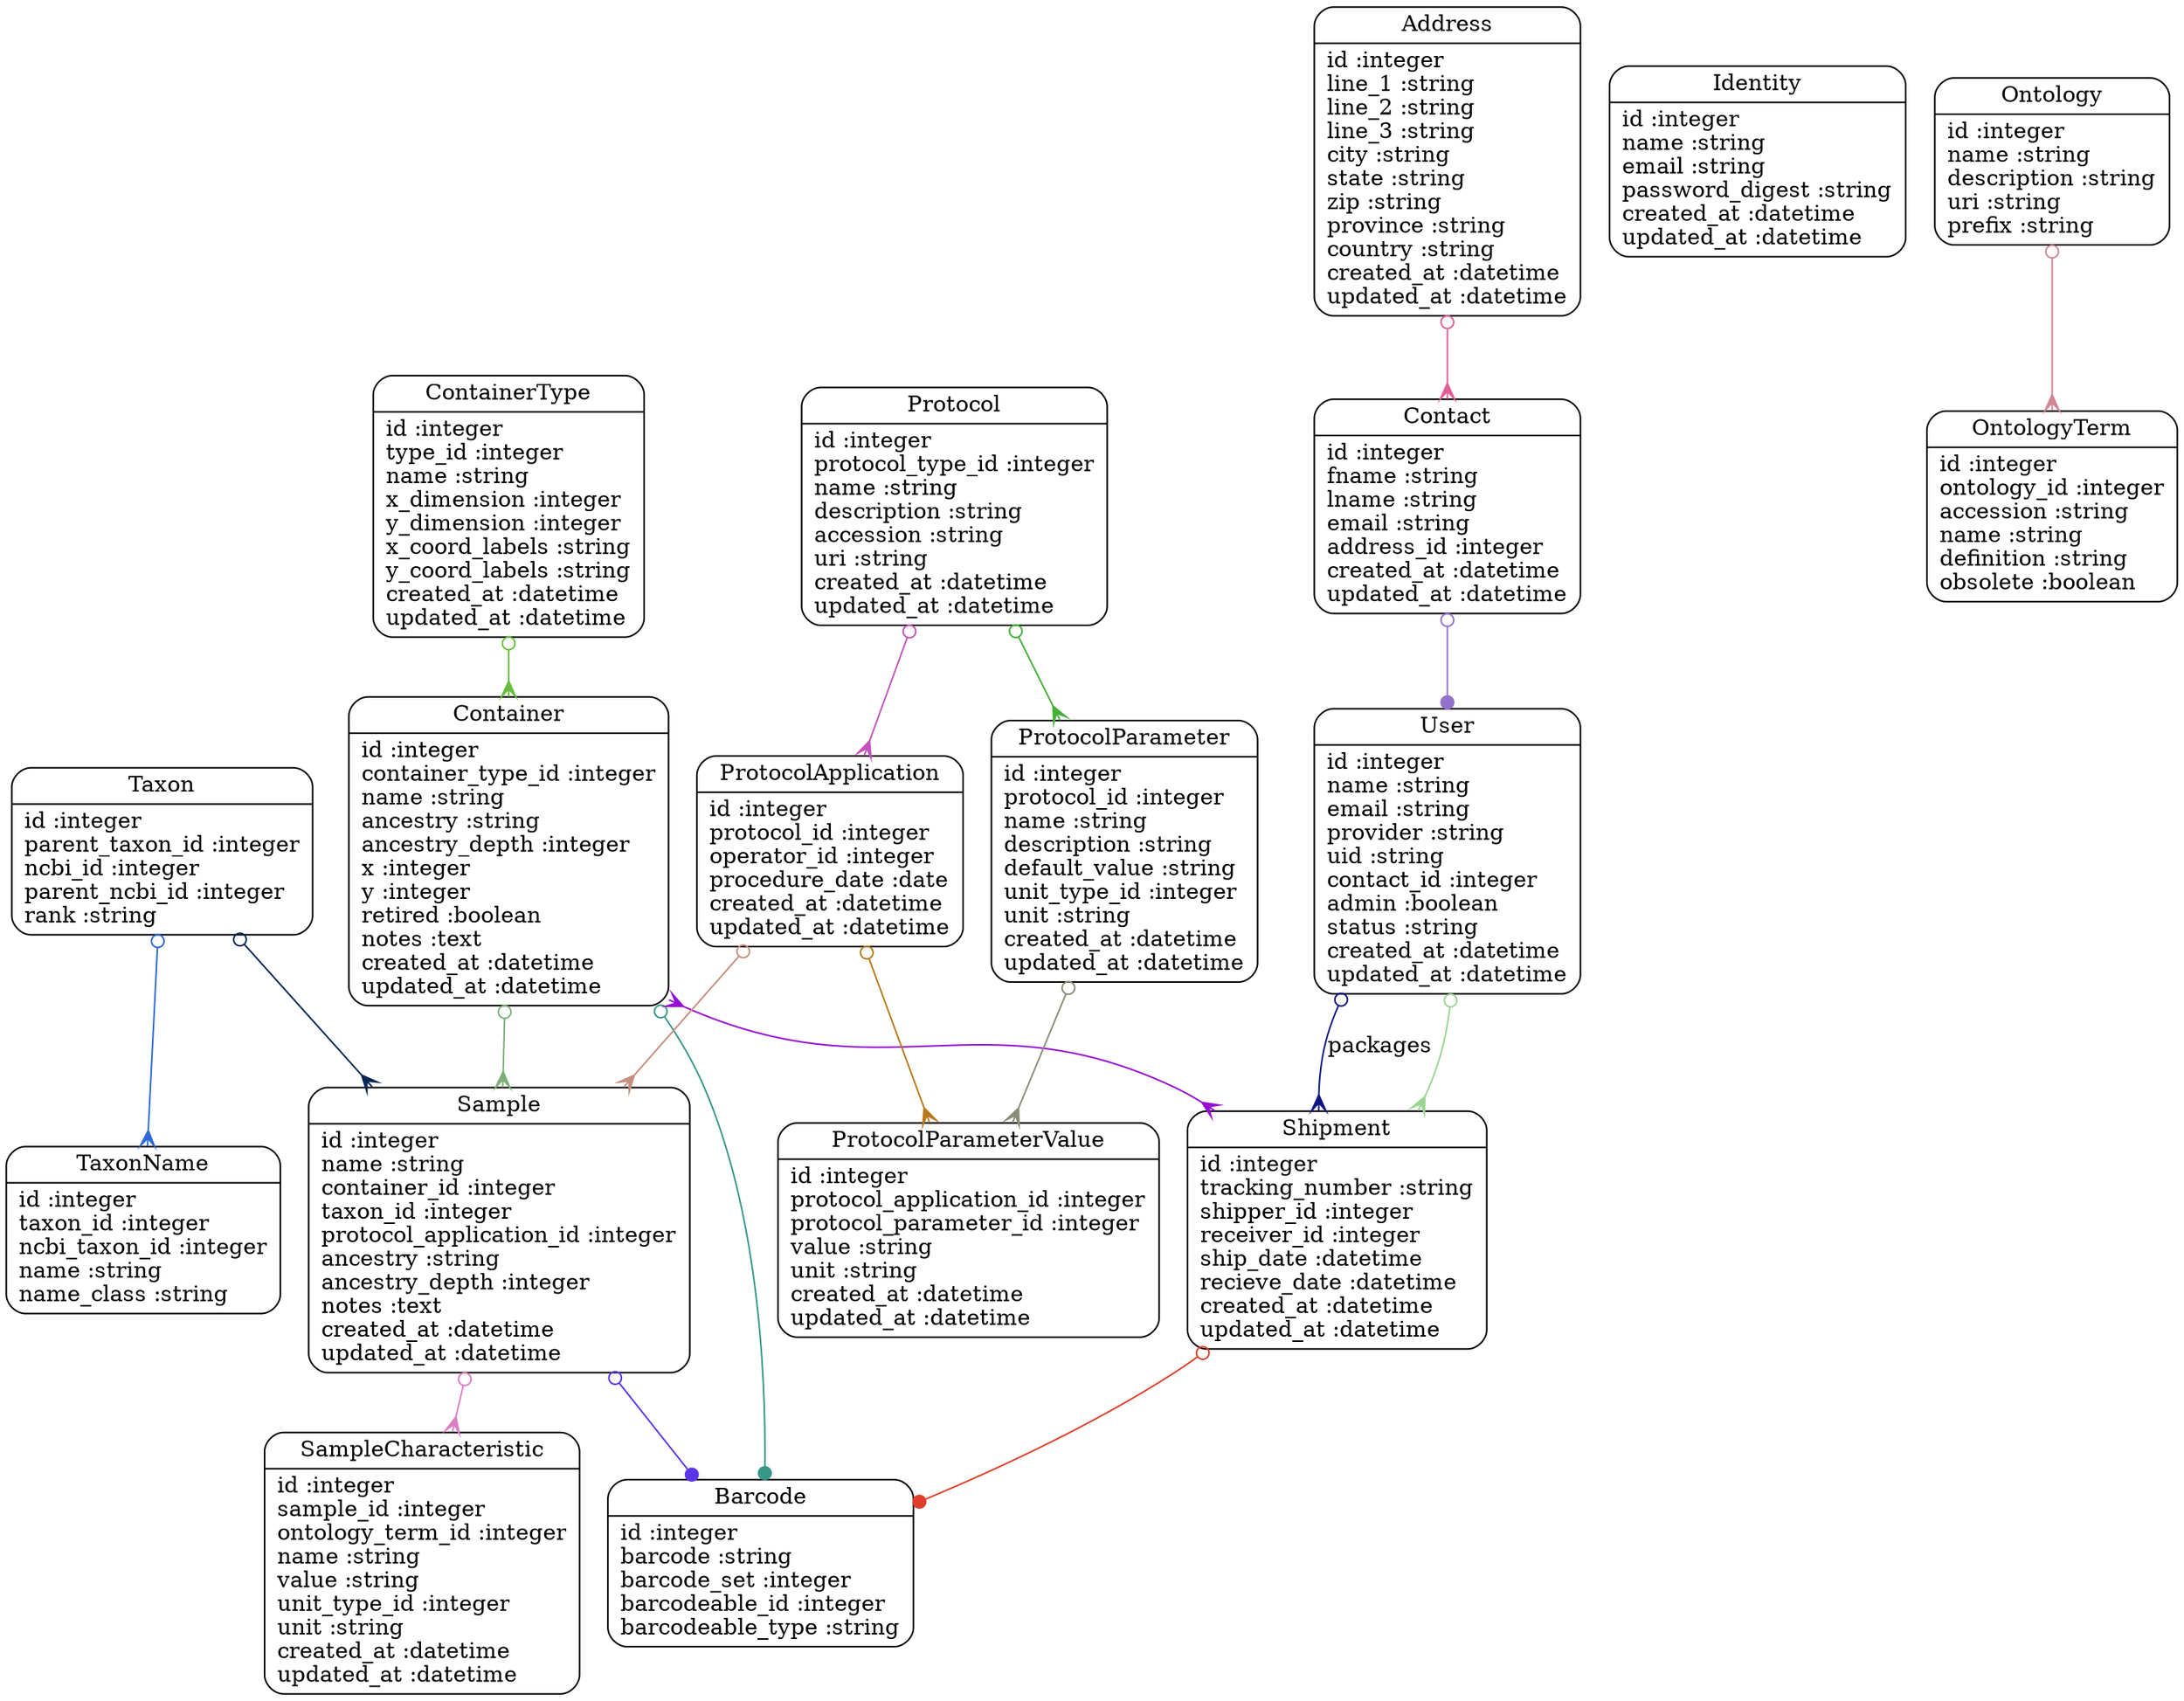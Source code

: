 digraph models_diagram {
	graph[overlap=false, splines=true]
	"Address" [shape=Mrecord, label="{Address|id :integer\lline_1 :string\lline_2 :string\lline_3 :string\lcity :string\lstate :string\lzip :string\lprovince :string\lcountry :string\lcreated_at :datetime\lupdated_at :datetime\l}"]
	"Barcode" [shape=Mrecord, label="{Barcode|id :integer\lbarcode :string\lbarcode_set :integer\lbarcodeable_id :integer\lbarcodeable_type :string\l}"]
	"Contact" [shape=Mrecord, label="{Contact|id :integer\lfname :string\llname :string\lemail :string\laddress_id :integer\lcreated_at :datetime\lupdated_at :datetime\l}"]
	"Container" [shape=Mrecord, label="{Container|id :integer\lcontainer_type_id :integer\lname :string\lancestry :string\lancestry_depth :integer\lx :integer\ly :integer\lretired :boolean\lnotes :text\lcreated_at :datetime\lupdated_at :datetime\l}"]
	"ContainerType" [shape=Mrecord, label="{ContainerType|id :integer\ltype_id :integer\lname :string\lx_dimension :integer\ly_dimension :integer\lx_coord_labels :string\ly_coord_labels :string\lcreated_at :datetime\lupdated_at :datetime\l}"]
	"Identity" [shape=Mrecord, label="{Identity|id :integer\lname :string\lemail :string\lpassword_digest :string\lcreated_at :datetime\lupdated_at :datetime\l}"]
	"Ontology" [shape=Mrecord, label="{Ontology|id :integer\lname :string\ldescription :string\luri :string\lprefix :string\l}"]
	"OntologyTerm" [shape=Mrecord, label="{OntologyTerm|id :integer\lontology_id :integer\laccession :string\lname :string\ldefinition :string\lobsolete :boolean\l}"]
	"Protocol" [shape=Mrecord, label="{Protocol|id :integer\lprotocol_type_id :integer\lname :string\ldescription :string\laccession :string\luri :string\lcreated_at :datetime\lupdated_at :datetime\l}"]
	"ProtocolApplication" [shape=Mrecord, label="{ProtocolApplication|id :integer\lprotocol_id :integer\loperator_id :integer\lprocedure_date :date\lcreated_at :datetime\lupdated_at :datetime\l}"]
	"ProtocolParameter" [shape=Mrecord, label="{ProtocolParameter|id :integer\lprotocol_id :integer\lname :string\ldescription :string\ldefault_value :string\lunit_type_id :integer\lunit :string\lcreated_at :datetime\lupdated_at :datetime\l}"]
	"ProtocolParameterValue" [shape=Mrecord, label="{ProtocolParameterValue|id :integer\lprotocol_application_id :integer\lprotocol_parameter_id :integer\lvalue :string\lunit :string\lcreated_at :datetime\lupdated_at :datetime\l}"]
	"Sample" [shape=Mrecord, label="{Sample|id :integer\lname :string\lcontainer_id :integer\ltaxon_id :integer\lprotocol_application_id :integer\lancestry :string\lancestry_depth :integer\lnotes :text\lcreated_at :datetime\lupdated_at :datetime\l}"]
	"SampleCharacteristic" [shape=Mrecord, label="{SampleCharacteristic|id :integer\lsample_id :integer\lontology_term_id :integer\lname :string\lvalue :string\lunit_type_id :integer\lunit :string\lcreated_at :datetime\lupdated_at :datetime\l}"]
	"Shipment" [shape=Mrecord, label="{Shipment|id :integer\ltracking_number :string\lshipper_id :integer\lreceiver_id :integer\lship_date :datetime\lrecieve_date :datetime\lcreated_at :datetime\lupdated_at :datetime\l}"]
	"Taxon" [shape=Mrecord, label="{Taxon|id :integer\lparent_taxon_id :integer\lncbi_id :integer\lparent_ncbi_id :integer\lrank :string\l}"]
	"TaxonName" [shape=Mrecord, label="{TaxonName|id :integer\ltaxon_id :integer\lncbi_taxon_id :integer\lname :string\lname_class :string\l}"]
	"User" [shape=Mrecord, label="{User|id :integer\lname :string\lemail :string\lprovider :string\luid :string\lcontact_id :integer\ladmin :boolean\lstatus :string\lcreated_at :datetime\lupdated_at :datetime\l}"]
	"Address" -> "Contact" [arrowtail=odot, arrowhead=crow, dir=both color="#E35E99"]
	"Contact" -> "User" [arrowtail=odot, arrowhead=dot, dir=both color="#9471CD"]
	"Container" -> "Sample" [arrowtail=odot, arrowhead=crow, dir=both color="#7DB079"]
	"Container" -> "Barcode" [arrowtail=odot, arrowhead=dot, dir=both color="#369787"]
	"Container" -> "Shipment" [arrowtail=crow, arrowhead=crow, dir=both color="#960CD4"]
	"ContainerType" -> "Container" [arrowtail=odot, arrowhead=crow, dir=both color="#67BE3D"]
	"Ontology" -> "OntologyTerm" [arrowtail=odot, arrowhead=crow, dir=both color="#D28694"]
	"Protocol" -> "ProtocolApplication" [arrowtail=odot, arrowhead=crow, dir=both color="#C552BB"]
	"Protocol" -> "ProtocolParameter" [arrowtail=odot, arrowhead=crow, dir=both color="#43B038"]
	"ProtocolApplication" -> "Sample" [arrowtail=odot, arrowhead=crow, dir=both color="#C48E7D"]
	"ProtocolApplication" -> "ProtocolParameterValue" [arrowtail=odot, arrowhead=crow, dir=both color="#B8771A"]
	"ProtocolParameter" -> "ProtocolParameterValue" [arrowtail=odot, arrowhead=crow, dir=both color="#888D75"]
	"Sample" -> "Barcode" [arrowtail=odot, arrowhead=dot, dir=both color="#5C35E6"]
	"Sample" -> "SampleCharacteristic" [arrowtail=odot, arrowhead=crow, dir=both color="#DD7FC3"]
	"Shipment" -> "Barcode" [arrowtail=odot, arrowhead=dot, dir=both color="#DF3F2A"]
	"Taxon" -> "Sample" [arrowtail=odot, arrowhead=crow, dir=both color="#002654"]
	"Taxon" -> "TaxonName" [arrowtail=odot, arrowhead=crow, dir=both color="#2F68D5"]
	"User" -> "Shipment" [arrowtail=odot, arrowhead=crow, dir=both color="#99D690"]
	"User" -> "Shipment" [label="packages", arrowtail=odot, arrowhead=crow, dir=both color="#0D1581"]
}
